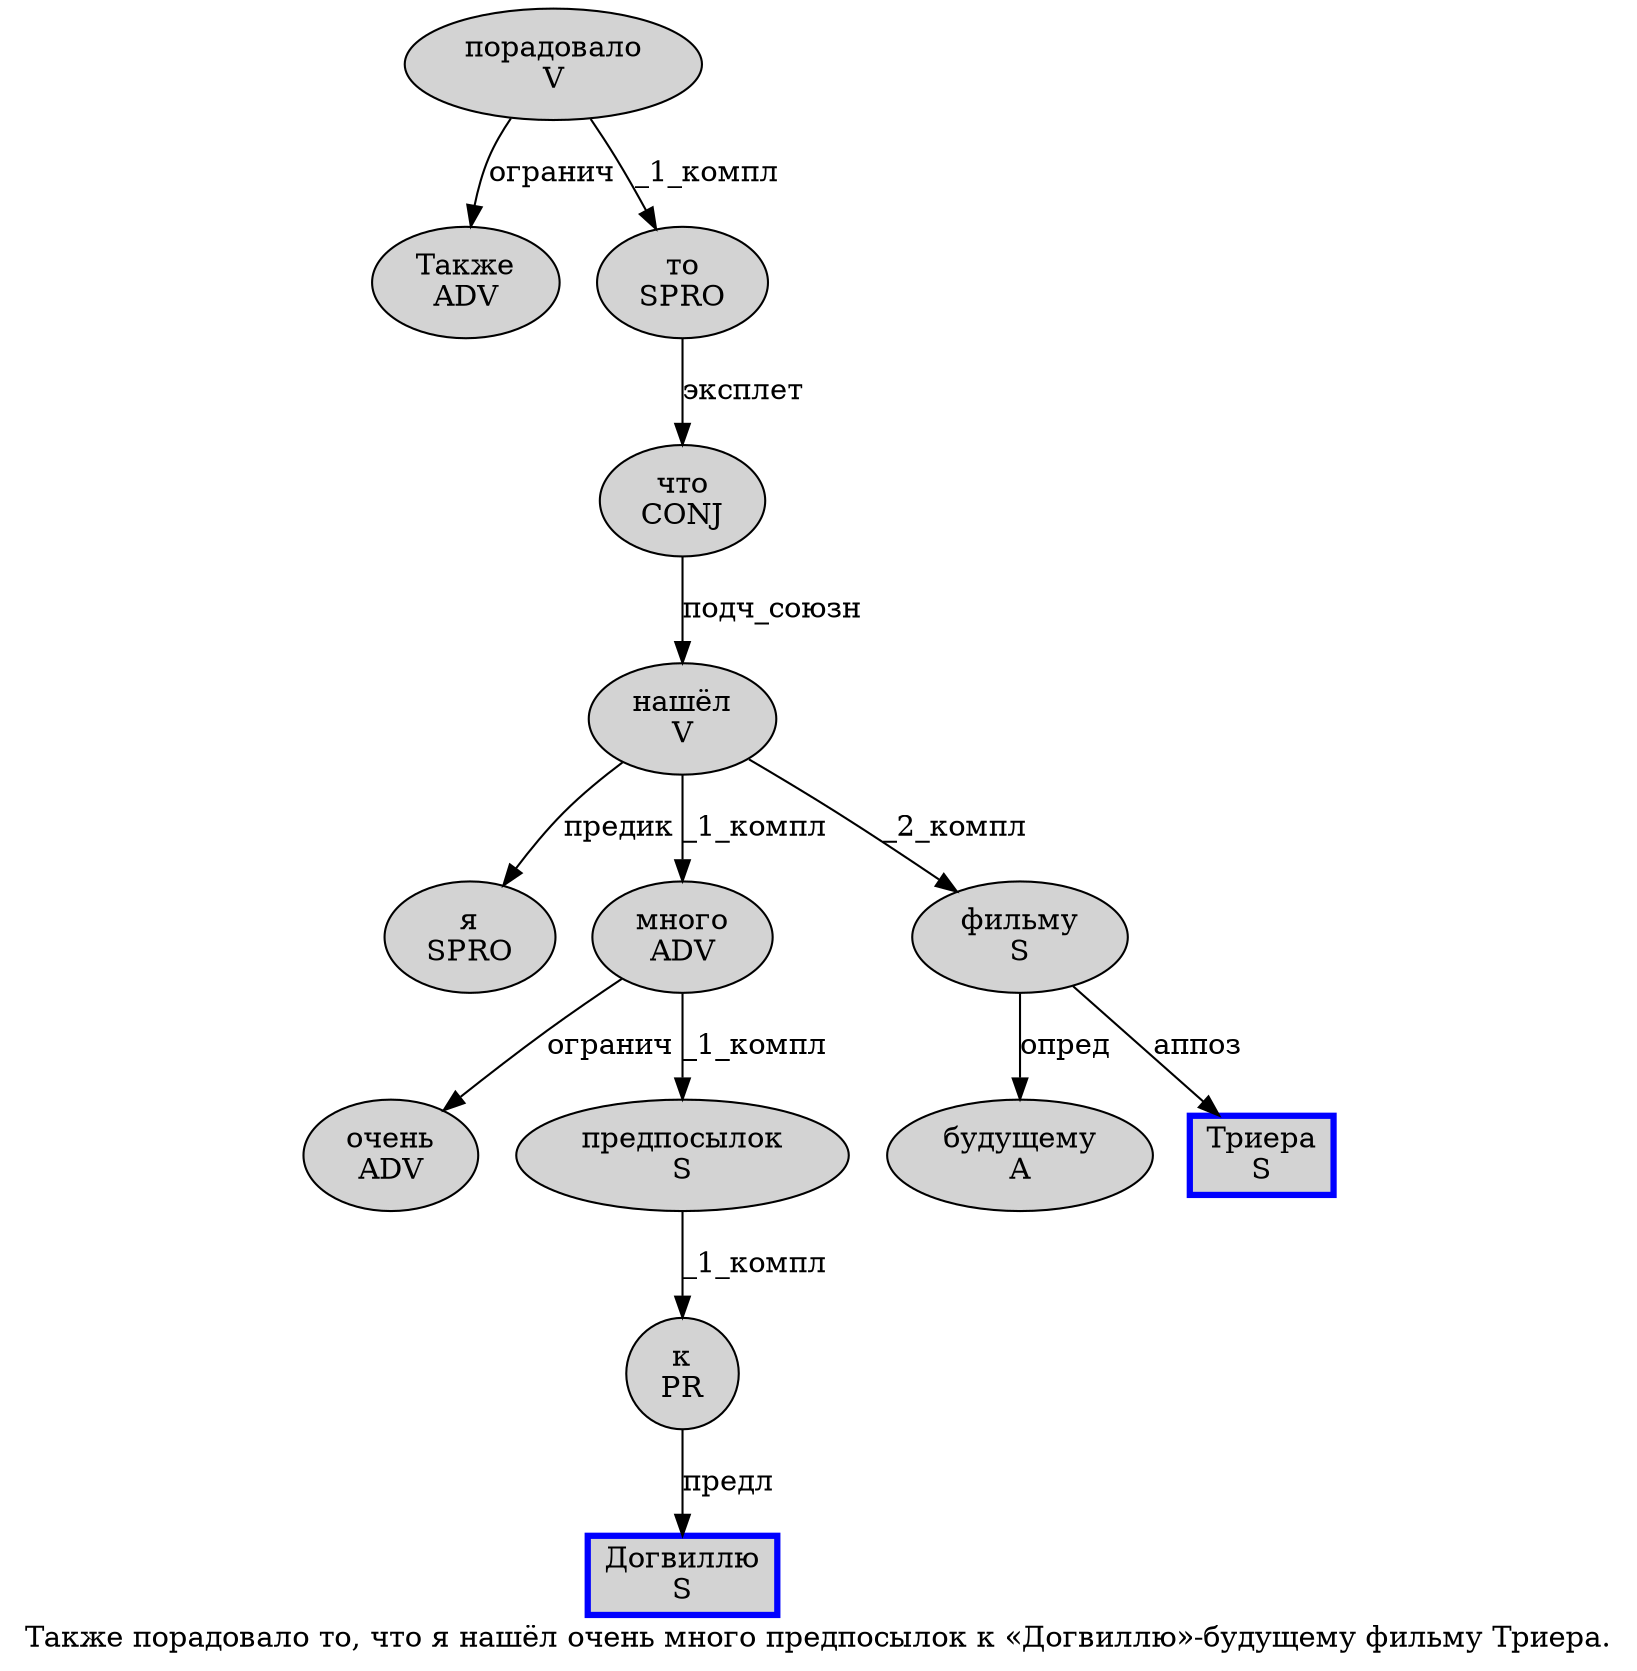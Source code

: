 digraph SENTENCE_1624 {
	graph [label="Также порадовало то, что я нашёл очень много предпосылок к «Догвиллю»-будущему фильму Триера."]
	node [style=filled]
		0 [label="Также
ADV" color="" fillcolor=lightgray penwidth=1 shape=ellipse]
		1 [label="порадовало
V" color="" fillcolor=lightgray penwidth=1 shape=ellipse]
		2 [label="то
SPRO" color="" fillcolor=lightgray penwidth=1 shape=ellipse]
		4 [label="что
CONJ" color="" fillcolor=lightgray penwidth=1 shape=ellipse]
		5 [label="я
SPRO" color="" fillcolor=lightgray penwidth=1 shape=ellipse]
		6 [label="нашёл
V" color="" fillcolor=lightgray penwidth=1 shape=ellipse]
		7 [label="очень
ADV" color="" fillcolor=lightgray penwidth=1 shape=ellipse]
		8 [label="много
ADV" color="" fillcolor=lightgray penwidth=1 shape=ellipse]
		9 [label="предпосылок
S" color="" fillcolor=lightgray penwidth=1 shape=ellipse]
		10 [label="к
PR" color="" fillcolor=lightgray penwidth=1 shape=ellipse]
		12 [label="Догвиллю
S" color=blue fillcolor=lightgray penwidth=3 shape=box]
		15 [label="будущему
A" color="" fillcolor=lightgray penwidth=1 shape=ellipse]
		16 [label="фильму
S" color="" fillcolor=lightgray penwidth=1 shape=ellipse]
		17 [label="Триера
S" color=blue fillcolor=lightgray penwidth=3 shape=box]
			9 -> 10 [label="_1_компл"]
			2 -> 4 [label="эксплет"]
			4 -> 6 [label="подч_союзн"]
			8 -> 7 [label="огранич"]
			8 -> 9 [label="_1_компл"]
			10 -> 12 [label="предл"]
			16 -> 15 [label="опред"]
			16 -> 17 [label="аппоз"]
			1 -> 0 [label="огранич"]
			1 -> 2 [label="_1_компл"]
			6 -> 5 [label="предик"]
			6 -> 8 [label="_1_компл"]
			6 -> 16 [label="_2_компл"]
}